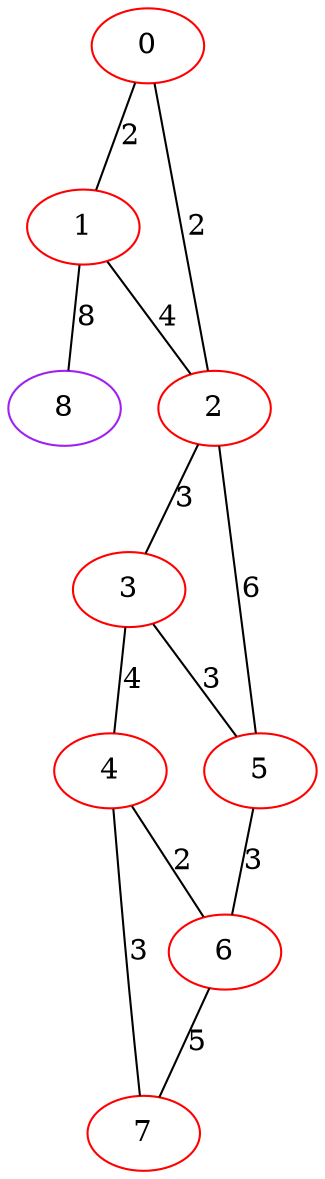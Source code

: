 graph "" {
0 [color=red, weight=1];
1 [color=red, weight=1];
2 [color=red, weight=1];
3 [color=red, weight=1];
4 [color=red, weight=1];
5 [color=red, weight=1];
6 [color=red, weight=1];
7 [color=red, weight=1];
8 [color=purple, weight=4];
0 -- 1  [key=0, label=2];
0 -- 2  [key=0, label=2];
1 -- 8  [key=0, label=8];
1 -- 2  [key=0, label=4];
2 -- 3  [key=0, label=3];
2 -- 5  [key=0, label=6];
3 -- 4  [key=0, label=4];
3 -- 5  [key=0, label=3];
4 -- 6  [key=0, label=2];
4 -- 7  [key=0, label=3];
5 -- 6  [key=0, label=3];
6 -- 7  [key=0, label=5];
}
